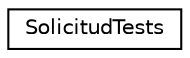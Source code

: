 digraph "Graphical Class Hierarchy"
{
 // INTERACTIVE_SVG=YES
 // LATEX_PDF_SIZE
  edge [fontname="Helvetica",fontsize="10",labelfontname="Helvetica",labelfontsize="10"];
  node [fontname="Helvetica",fontsize="10",shape=record];
  rankdir="LR";
  Node0 [label="SolicitudTests",height=0.2,width=0.4,color="black", fillcolor="white", style="filled",URL="$classSolicitudTests.html",tooltip="Tests de la clase Solicitud"];
}

